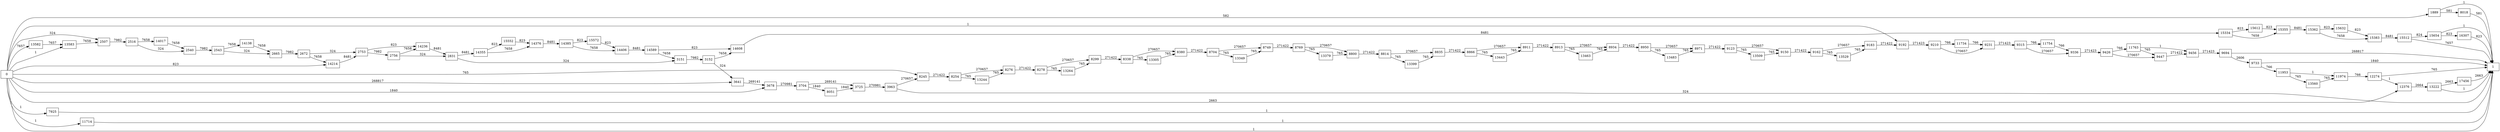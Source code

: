 digraph {
	graph [rankdir=LR]
	node [shape=rectangle]
	1889 -> 1 [label=1]
	1889 -> 8018 [label=581]
	2507 -> 2516 [label=7982]
	2516 -> 2540 [label=324]
	2516 -> 14017 [label=7658]
	2540 -> 2543 [label=7982]
	2543 -> 2665 [label=324]
	2543 -> 14138 [label=7658]
	2665 -> 2672 [label=7982]
	2672 -> 2753 [label=324]
	2672 -> 14214 [label=7658]
	2753 -> 2756 [label=7982]
	2753 -> 14236 [label=823]
	2756 -> 2831 [label=324]
	2756 -> 14236 [label=7658]
	2831 -> 3151 [label=324]
	2831 -> 14355 [label=8481]
	3151 -> 3152 [label=7982]
	3152 -> 3641 [label=324]
	3152 -> 14608 [label=7658]
	3641 -> 3678 [label=269141]
	3678 -> 3704 [label=270981]
	3704 -> 3725 [label=269141]
	3704 -> 8051 [label=1840]
	3725 -> 3963 [label=270981]
	3963 -> 1 [label=324]
	3963 -> 8245 [label=270657]
	7925 -> 1 [label=1]
	8018 -> 1 [label=581]
	8051 -> 3725 [label=1840]
	8245 -> 8254 [label=271422]
	8254 -> 8276 [label=270657]
	8254 -> 13244 [label=765]
	8276 -> 8278 [label=271422]
	8278 -> 8299 [label=270657]
	8278 -> 13264 [label=765]
	8299 -> 8338 [label=271422]
	8338 -> 8380 [label=270657]
	8338 -> 13305 [label=765]
	8380 -> 8704 [label=271422]
	8704 -> 8749 [label=270657]
	8704 -> 13349 [label=765]
	8749 -> 8769 [label=271422]
	8769 -> 8800 [label=270657]
	8769 -> 13379 [label=765]
	8800 -> 8814 [label=271422]
	8814 -> 8835 [label=270657]
	8814 -> 13399 [label=765]
	8835 -> 8866 [label=271422]
	8866 -> 8911 [label=270657]
	8866 -> 13443 [label=765]
	8911 -> 8913 [label=271422]
	8913 -> 8934 [label=270657]
	8913 -> 13463 [label=765]
	8934 -> 8950 [label=271422]
	8950 -> 8971 [label=270657]
	8950 -> 13483 [label=765]
	8971 -> 9123 [label=271422]
	9123 -> 9150 [label=270657]
	9123 -> 13509 [label=765]
	9150 -> 9162 [label=271422]
	9162 -> 9183 [label=270657]
	9162 -> 13529 [label=765]
	9183 -> 9192 [label=271422]
	9192 -> 9210 [label=271423]
	9210 -> 9231 [label=270657]
	9210 -> 11734 [label=766]
	9231 -> 9315 [label=271423]
	9315 -> 9336 [label=270657]
	9315 -> 11754 [label=766]
	9336 -> 9426 [label=271423]
	9426 -> 9447 [label=270657]
	9426 -> 11763 [label=766]
	9447 -> 9456 [label=271422]
	9456 -> 9694 [label=271423]
	9694 -> 1 [label=268817]
	9694 -> 9733 [label=2606]
	9733 -> 1 [label=1840]
	9733 -> 11953 [label=766]
	11714 -> 1 [label=1]
	11734 -> 9231 [label=766]
	11754 -> 9336 [label=766]
	11763 -> 9456 [label=1]
	11763 -> 9447 [label=765]
	11953 -> 11974 [label=1]
	11953 -> 13560 [label=765]
	11974 -> 12274 [label=766]
	12274 -> 1 [label=765]
	12274 -> 12376 [label=1]
	12376 -> 13222 [label=2664]
	13222 -> 1 [label=1]
	13222 -> 17456 [label=2663]
	13244 -> 8276 [label=765]
	13264 -> 8299 [label=765]
	13305 -> 8380 [label=765]
	13349 -> 8749 [label=765]
	13379 -> 8800 [label=765]
	13399 -> 8835 [label=765]
	13443 -> 8911 [label=765]
	13463 -> 8934 [label=765]
	13483 -> 8971 [label=765]
	13509 -> 9150 [label=765]
	13529 -> 9183 [label=765]
	13560 -> 11974 [label=765]
	13582 -> 13583 [label=7657]
	13583 -> 2507 [label=7658]
	14017 -> 2540 [label=7658]
	14138 -> 2665 [label=7658]
	14214 -> 2753 [label=8481]
	14236 -> 2831 [label=8481]
	14355 -> 14376 [label=7658]
	14355 -> 15552 [label=823]
	14376 -> 14385 [label=8481]
	14385 -> 14406 [label=7658]
	14385 -> 15572 [label=823]
	14406 -> 14589 [label=8481]
	14589 -> 3151 [label=7658]
	14589 -> 14608 [label=823]
	14608 -> 15334 [label=8481]
	15334 -> 15355 [label=7658]
	15334 -> 15612 [label=823]
	15355 -> 15362 [label=8481]
	15362 -> 15383 [label=7658]
	15362 -> 15632 [label=823]
	15383 -> 15512 [label=8481]
	15512 -> 1 [label=7657]
	15512 -> 15654 [label=824]
	15552 -> 14376 [label=823]
	15572 -> 14406 [label=823]
	15612 -> 15355 [label=823]
	15632 -> 15383 [label=823]
	15654 -> 1 [label=1]
	15654 -> 16307 [label=823]
	16307 -> 1 [label=823]
	17456 -> 1 [label=2663]
	0 -> 9192 [label=1]
	0 -> 14214 [label=823]
	0 -> 13583 [label=1]
	0 -> 12376 [label=2663]
	0 -> 1889 [label=582]
	0 -> 2507 [label=324]
	0 -> 1 [label=1]
	0 -> 7925 [label=1]
	0 -> 3678 [label=1840]
	0 -> 11714 [label=1]
	0 -> 8245 [label=765]
	0 -> 13582 [label=7657]
	0 -> 3641 [label=268817]
}
